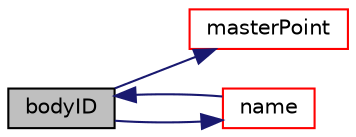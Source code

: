 digraph "bodyID"
{
  bgcolor="transparent";
  edge [fontname="Helvetica",fontsize="10",labelfontname="Helvetica",labelfontsize="10"];
  node [fontname="Helvetica",fontsize="10",shape=record];
  rankdir="LR";
  Node1 [label="bodyID",height=0.2,width=0.4,color="black", fillcolor="grey75", style="filled", fontcolor="black"];
  Node1 -> Node2 [color="midnightblue",fontsize="10",style="solid",fontname="Helvetica"];
  Node2 [label="masterPoint",height=0.2,width=0.4,color="red",URL="$a02267.html#a454c358f9f1f4db4e22c398ee95cbbe8"];
  Node1 -> Node3 [color="midnightblue",fontsize="10",style="solid",fontname="Helvetica"];
  Node3 [label="name",height=0.2,width=0.4,color="red",URL="$a02267.html#a6eb5a89a22f78316b5bd25e2006c009e",tooltip="Return the name of body with the given ID. "];
  Node3 -> Node1 [color="midnightblue",fontsize="10",style="solid",fontname="Helvetica"];
}
